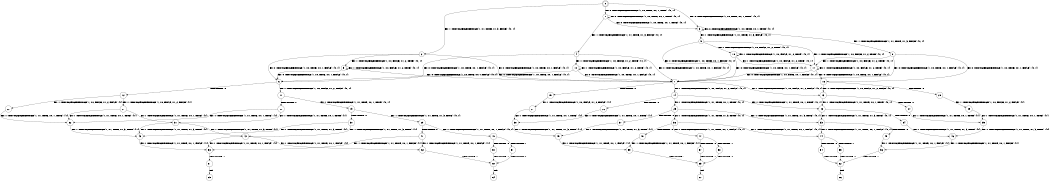 digraph BCG {
size = "7, 10.5";
center = TRUE;
node [shape = circle];
0 [peripheries = 2];
0 -> 1 [label = "EX !0 !ATOMIC_EXCH_BRANCH (1, +0, TRUE, +0, 1, TRUE) !{0, 1}"];
0 -> 2 [label = "EX !1 !ATOMIC_EXCH_BRANCH (1, +1, TRUE, +1, 3, FALSE) !{0, 1}"];
0 -> 3 [label = "EX !0 !ATOMIC_EXCH_BRANCH (1, +0, TRUE, +0, 1, TRUE) !{0, 1}"];
1 -> 1 [label = "EX !0 !ATOMIC_EXCH_BRANCH (1, +0, TRUE, +0, 1, TRUE) !{0, 1}"];
1 -> 4 [label = "EX !1 !ATOMIC_EXCH_BRANCH (1, +1, TRUE, +1, 3, FALSE) !{0, 1}"];
1 -> 3 [label = "EX !0 !ATOMIC_EXCH_BRANCH (1, +0, TRUE, +0, 1, TRUE) !{0, 1}"];
2 -> 5 [label = "EX !1 !ATOMIC_EXCH_BRANCH (1, +0, FALSE, +1, 2, TRUE) !{0, 1}"];
2 -> 6 [label = "EX !0 !ATOMIC_EXCH_BRANCH (1, +0, TRUE, +0, 1, FALSE) !{0, 1}"];
2 -> 7 [label = "EX !0 !ATOMIC_EXCH_BRANCH (1, +0, TRUE, +0, 1, FALSE) !{0, 1}"];
3 -> 8 [label = "EX !1 !ATOMIC_EXCH_BRANCH (1, +1, TRUE, +1, 3, FALSE) !{0, 1}"];
3 -> 3 [label = "EX !0 !ATOMIC_EXCH_BRANCH (1, +0, TRUE, +0, 1, TRUE) !{0, 1}"];
3 -> 9 [label = "EX !1 !ATOMIC_EXCH_BRANCH (1, +1, TRUE, +1, 3, FALSE) !{0, 1}"];
4 -> 6 [label = "EX !0 !ATOMIC_EXCH_BRANCH (1, +0, TRUE, +0, 1, FALSE) !{0, 1}"];
4 -> 10 [label = "EX !1 !ATOMIC_EXCH_BRANCH (1, +0, FALSE, +1, 2, TRUE) !{0, 1}"];
4 -> 7 [label = "EX !0 !ATOMIC_EXCH_BRANCH (1, +0, TRUE, +0, 1, FALSE) !{0, 1}"];
5 -> 5 [label = "EX !1 !ATOMIC_EXCH_BRANCH (1, +0, FALSE, +1, 2, TRUE) !{0, 1}"];
5 -> 6 [label = "EX !0 !ATOMIC_EXCH_BRANCH (1, +0, TRUE, +0, 1, FALSE) !{0, 1}"];
5 -> 7 [label = "EX !0 !ATOMIC_EXCH_BRANCH (1, +0, TRUE, +0, 1, FALSE) !{0, 1}"];
6 -> 11 [label = "EX !1 !ATOMIC_EXCH_BRANCH (1, +0, FALSE, +1, 2, FALSE) !{0, 1}"];
6 -> 12 [label = "TERMINATE !0"];
7 -> 13 [label = "EX !1 !ATOMIC_EXCH_BRANCH (1, +0, FALSE, +1, 2, FALSE) !{0, 1}"];
7 -> 14 [label = "EX !1 !ATOMIC_EXCH_BRANCH (1, +0, FALSE, +1, 2, FALSE) !{0, 1}"];
7 -> 15 [label = "TERMINATE !0"];
8 -> 16 [label = "EX !0 !ATOMIC_EXCH_BRANCH (1, +0, TRUE, +0, 1, FALSE) !{0, 1}"];
8 -> 17 [label = "EX !1 !ATOMIC_EXCH_BRANCH (1, +0, FALSE, +1, 2, TRUE) !{0, 1}"];
8 -> 7 [label = "EX !0 !ATOMIC_EXCH_BRANCH (1, +0, TRUE, +0, 1, FALSE) !{0, 1}"];
9 -> 17 [label = "EX !1 !ATOMIC_EXCH_BRANCH (1, +0, FALSE, +1, 2, TRUE) !{0, 1}"];
9 -> 7 [label = "EX !0 !ATOMIC_EXCH_BRANCH (1, +0, TRUE, +0, 1, FALSE) !{0, 1}"];
9 -> 18 [label = "EX !1 !ATOMIC_EXCH_BRANCH (1, +0, FALSE, +1, 2, TRUE) !{0, 1}"];
10 -> 6 [label = "EX !0 !ATOMIC_EXCH_BRANCH (1, +0, TRUE, +0, 1, FALSE) !{0, 1}"];
10 -> 10 [label = "EX !1 !ATOMIC_EXCH_BRANCH (1, +0, FALSE, +1, 2, TRUE) !{0, 1}"];
10 -> 7 [label = "EX !0 !ATOMIC_EXCH_BRANCH (1, +0, TRUE, +0, 1, FALSE) !{0, 1}"];
11 -> 19 [label = "EX !1 !ATOMIC_EXCH_BRANCH (1, +1, TRUE, +0, 1, TRUE) !{0, 1}"];
11 -> 20 [label = "TERMINATE !0"];
12 -> 21 [label = "EX !1 !ATOMIC_EXCH_BRANCH (1, +0, FALSE, +1, 2, FALSE) !{1}"];
12 -> 22 [label = "EX !1 !ATOMIC_EXCH_BRANCH (1, +0, FALSE, +1, 2, FALSE) !{1}"];
13 -> 23 [label = "EX !1 !ATOMIC_EXCH_BRANCH (1, +1, TRUE, +0, 1, TRUE) !{0, 1}"];
13 -> 24 [label = "TERMINATE !0"];
14 -> 23 [label = "EX !1 !ATOMIC_EXCH_BRANCH (1, +1, TRUE, +0, 1, TRUE) !{0, 1}"];
14 -> 25 [label = "EX !1 !ATOMIC_EXCH_BRANCH (1, +1, TRUE, +0, 1, TRUE) !{0, 1}"];
14 -> 26 [label = "TERMINATE !0"];
15 -> 27 [label = "EX !1 !ATOMIC_EXCH_BRANCH (1, +0, FALSE, +1, 2, FALSE) !{1}"];
16 -> 13 [label = "EX !1 !ATOMIC_EXCH_BRANCH (1, +0, FALSE, +1, 2, FALSE) !{0, 1}"];
16 -> 28 [label = "TERMINATE !0"];
17 -> 16 [label = "EX !0 !ATOMIC_EXCH_BRANCH (1, +0, TRUE, +0, 1, FALSE) !{0, 1}"];
17 -> 17 [label = "EX !1 !ATOMIC_EXCH_BRANCH (1, +0, FALSE, +1, 2, TRUE) !{0, 1}"];
17 -> 7 [label = "EX !0 !ATOMIC_EXCH_BRANCH (1, +0, TRUE, +0, 1, FALSE) !{0, 1}"];
18 -> 17 [label = "EX !1 !ATOMIC_EXCH_BRANCH (1, +0, FALSE, +1, 2, TRUE) !{0, 1}"];
18 -> 7 [label = "EX !0 !ATOMIC_EXCH_BRANCH (1, +0, TRUE, +0, 1, FALSE) !{0, 1}"];
18 -> 18 [label = "EX !1 !ATOMIC_EXCH_BRANCH (1, +0, FALSE, +1, 2, TRUE) !{0, 1}"];
19 -> 29 [label = "EX !1 !ATOMIC_EXCH_BRANCH (1, +1, TRUE, +1, 3, TRUE) !{0, 1}"];
19 -> 30 [label = "TERMINATE !0"];
20 -> 31 [label = "EX !1 !ATOMIC_EXCH_BRANCH (1, +1, TRUE, +0, 1, TRUE) !{1}"];
20 -> 32 [label = "EX !1 !ATOMIC_EXCH_BRANCH (1, +1, TRUE, +0, 1, TRUE) !{1}"];
21 -> 31 [label = "EX !1 !ATOMIC_EXCH_BRANCH (1, +1, TRUE, +0, 1, TRUE) !{1}"];
21 -> 32 [label = "EX !1 !ATOMIC_EXCH_BRANCH (1, +1, TRUE, +0, 1, TRUE) !{1}"];
22 -> 32 [label = "EX !1 !ATOMIC_EXCH_BRANCH (1, +1, TRUE, +0, 1, TRUE) !{1}"];
23 -> 33 [label = "EX !1 !ATOMIC_EXCH_BRANCH (1, +1, TRUE, +1, 3, TRUE) !{0, 1}"];
23 -> 34 [label = "TERMINATE !0"];
24 -> 35 [label = "EX !1 !ATOMIC_EXCH_BRANCH (1, +1, TRUE, +0, 1, TRUE) !{1}"];
25 -> 33 [label = "EX !1 !ATOMIC_EXCH_BRANCH (1, +1, TRUE, +1, 3, TRUE) !{0, 1}"];
25 -> 36 [label = "EX !1 !ATOMIC_EXCH_BRANCH (1, +1, TRUE, +1, 3, TRUE) !{0, 1}"];
25 -> 37 [label = "TERMINATE !0"];
26 -> 38 [label = "EX !1 !ATOMIC_EXCH_BRANCH (1, +1, TRUE, +0, 1, TRUE) !{1}"];
27 -> 38 [label = "EX !1 !ATOMIC_EXCH_BRANCH (1, +1, TRUE, +0, 1, TRUE) !{1}"];
28 -> 39 [label = "EX !1 !ATOMIC_EXCH_BRANCH (1, +0, FALSE, +1, 2, FALSE) !{1}"];
29 -> 40 [label = "EX !1 !ATOMIC_EXCH_BRANCH (1, +1, TRUE, +0, 1, FALSE) !{0, 1}"];
29 -> 41 [label = "TERMINATE !0"];
30 -> 42 [label = "EX !1 !ATOMIC_EXCH_BRANCH (1, +1, TRUE, +1, 3, TRUE) !{1}"];
30 -> 43 [label = "EX !1 !ATOMIC_EXCH_BRANCH (1, +1, TRUE, +1, 3, TRUE) !{1}"];
31 -> 42 [label = "EX !1 !ATOMIC_EXCH_BRANCH (1, +1, TRUE, +1, 3, TRUE) !{1}"];
31 -> 43 [label = "EX !1 !ATOMIC_EXCH_BRANCH (1, +1, TRUE, +1, 3, TRUE) !{1}"];
32 -> 43 [label = "EX !1 !ATOMIC_EXCH_BRANCH (1, +1, TRUE, +1, 3, TRUE) !{1}"];
33 -> 44 [label = "EX !1 !ATOMIC_EXCH_BRANCH (1, +1, TRUE, +0, 1, FALSE) !{0, 1}"];
33 -> 45 [label = "TERMINATE !0"];
34 -> 46 [label = "EX !1 !ATOMIC_EXCH_BRANCH (1, +1, TRUE, +1, 3, TRUE) !{1}"];
35 -> 46 [label = "EX !1 !ATOMIC_EXCH_BRANCH (1, +1, TRUE, +1, 3, TRUE) !{1}"];
36 -> 44 [label = "EX !1 !ATOMIC_EXCH_BRANCH (1, +1, TRUE, +0, 1, FALSE) !{0, 1}"];
36 -> 47 [label = "EX !1 !ATOMIC_EXCH_BRANCH (1, +1, TRUE, +0, 1, FALSE) !{0, 1}"];
36 -> 48 [label = "TERMINATE !0"];
37 -> 49 [label = "EX !1 !ATOMIC_EXCH_BRANCH (1, +1, TRUE, +1, 3, TRUE) !{1}"];
38 -> 49 [label = "EX !1 !ATOMIC_EXCH_BRANCH (1, +1, TRUE, +1, 3, TRUE) !{1}"];
39 -> 35 [label = "EX !1 !ATOMIC_EXCH_BRANCH (1, +1, TRUE, +0, 1, TRUE) !{1}"];
40 -> 50 [label = "TERMINATE !0"];
40 -> 51 [label = "TERMINATE !1"];
41 -> 52 [label = "EX !1 !ATOMIC_EXCH_BRANCH (1, +1, TRUE, +0, 1, FALSE) !{1}"];
41 -> 53 [label = "EX !1 !ATOMIC_EXCH_BRANCH (1, +1, TRUE, +0, 1, FALSE) !{1}"];
42 -> 52 [label = "EX !1 !ATOMIC_EXCH_BRANCH (1, +1, TRUE, +0, 1, FALSE) !{1}"];
42 -> 53 [label = "EX !1 !ATOMIC_EXCH_BRANCH (1, +1, TRUE, +0, 1, FALSE) !{1}"];
43 -> 53 [label = "EX !1 !ATOMIC_EXCH_BRANCH (1, +1, TRUE, +0, 1, FALSE) !{1}"];
44 -> 54 [label = "TERMINATE !0"];
44 -> 55 [label = "TERMINATE !1"];
45 -> 56 [label = "EX !1 !ATOMIC_EXCH_BRANCH (1, +1, TRUE, +0, 1, FALSE) !{1}"];
46 -> 56 [label = "EX !1 !ATOMIC_EXCH_BRANCH (1, +1, TRUE, +0, 1, FALSE) !{1}"];
47 -> 57 [label = "TERMINATE !0"];
47 -> 58 [label = "TERMINATE !1"];
48 -> 59 [label = "EX !1 !ATOMIC_EXCH_BRANCH (1, +1, TRUE, +0, 1, FALSE) !{1}"];
49 -> 59 [label = "EX !1 !ATOMIC_EXCH_BRANCH (1, +1, TRUE, +0, 1, FALSE) !{1}"];
50 -> 60 [label = "TERMINATE !1"];
51 -> 60 [label = "TERMINATE !0"];
52 -> 60 [label = "TERMINATE !1"];
53 -> 61 [label = "TERMINATE !1"];
54 -> 62 [label = "TERMINATE !1"];
55 -> 62 [label = "TERMINATE !0"];
56 -> 62 [label = "TERMINATE !1"];
57 -> 63 [label = "TERMINATE !1"];
58 -> 63 [label = "TERMINATE !0"];
59 -> 63 [label = "TERMINATE !1"];
60 -> 64 [label = "exit"];
61 -> 65 [label = "exit"];
62 -> 66 [label = "exit"];
63 -> 67 [label = "exit"];
}
